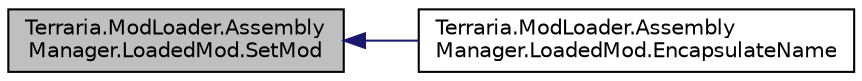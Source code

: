 digraph "Terraria.ModLoader.AssemblyManager.LoadedMod.SetMod"
{
  edge [fontname="Helvetica",fontsize="10",labelfontname="Helvetica",labelfontsize="10"];
  node [fontname="Helvetica",fontsize="10",shape=record];
  rankdir="LR";
  Node17 [label="Terraria.ModLoader.Assembly\lManager.LoadedMod.SetMod",height=0.2,width=0.4,color="black", fillcolor="grey75", style="filled", fontcolor="black"];
  Node17 -> Node18 [dir="back",color="midnightblue",fontsize="10",style="solid",fontname="Helvetica"];
  Node18 [label="Terraria.ModLoader.Assembly\lManager.LoadedMod.EncapsulateName",height=0.2,width=0.4,color="black", fillcolor="white", style="filled",URL="$class_terraria_1_1_mod_loader_1_1_assembly_manager_1_1_loaded_mod.html#acb7a0b19359fe4ce746d033d880a623c"];
}
